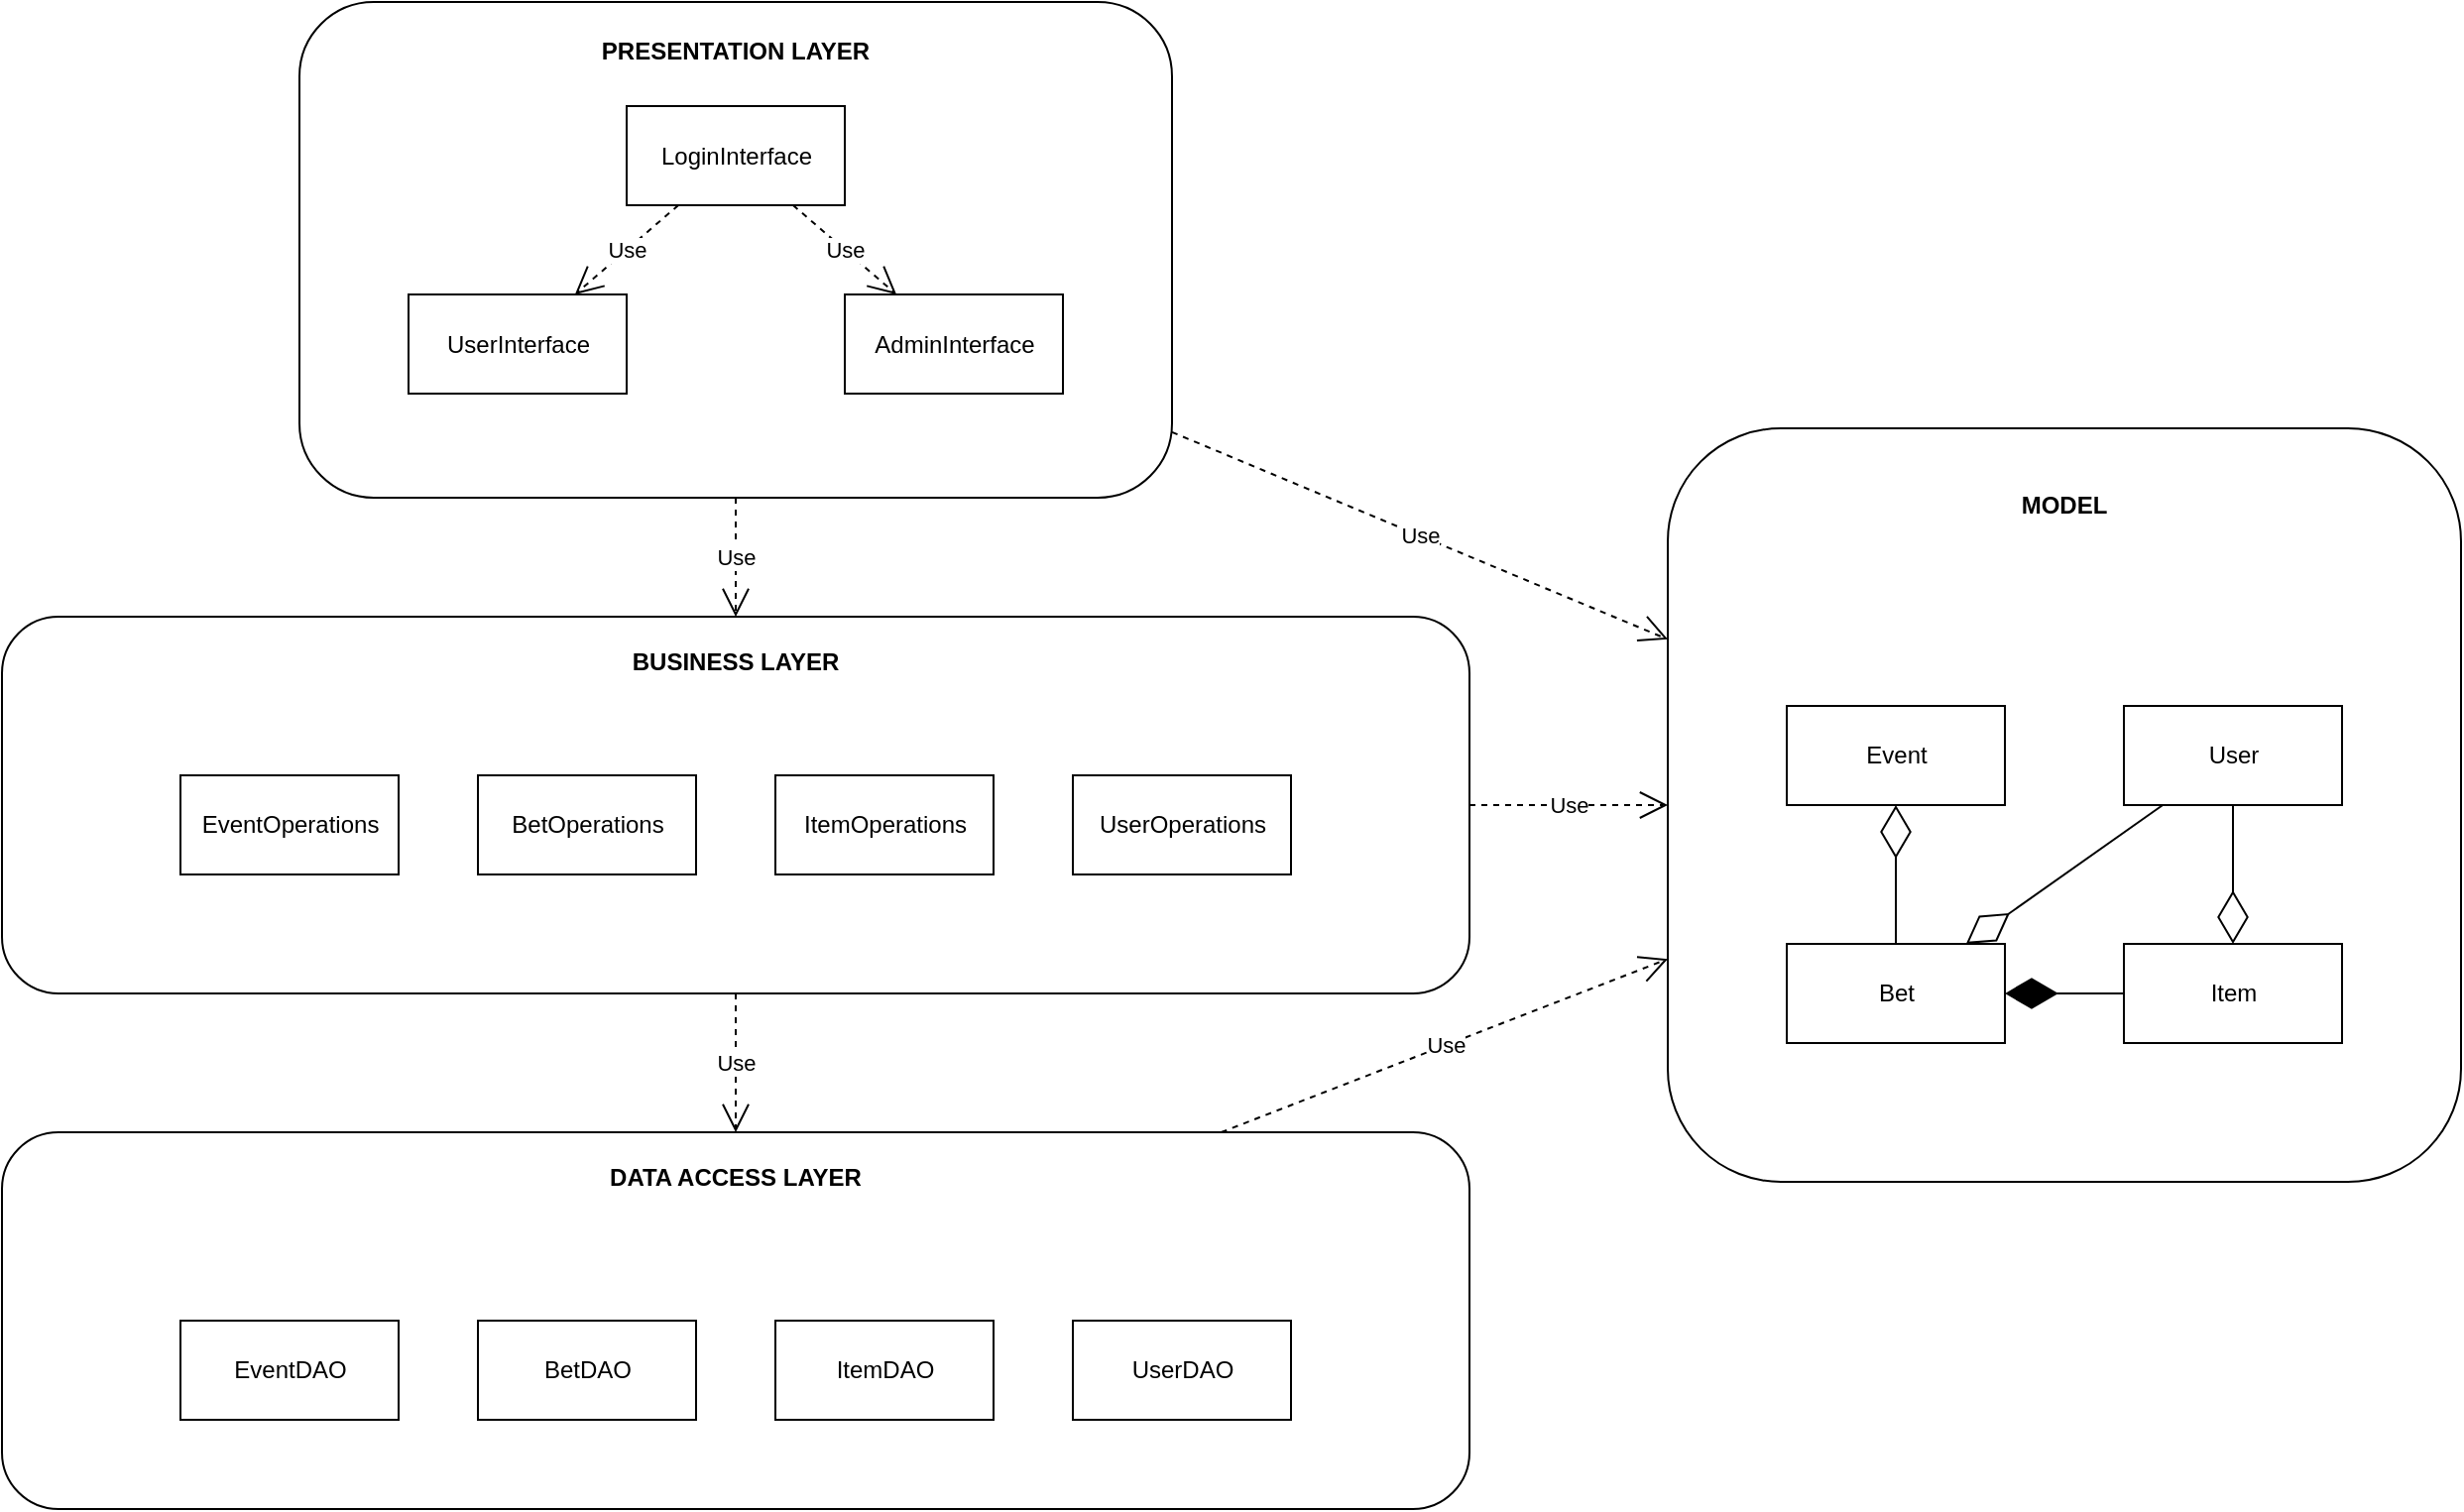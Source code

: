 <mxfile version="10.6.7"><diagram id="Mi6C8pucads6fe4_JNBc" name="Page-1"><mxGraphModel dx="2500" dy="1066" grid="1" gridSize="10" guides="1" tooltips="1" connect="1" arrows="1" fold="1" page="1" pageScale="1" pageWidth="850" pageHeight="1100" math="0" shadow="0"><root><mxCell id="0"/><mxCell id="1" parent="0"/><mxCell id="1KgFzD2pOisv42xuh-rv-37" value="&lt;b&gt;MODEL&lt;br&gt;&lt;br&gt;&lt;br&gt;&lt;br&gt;&lt;br&gt;&lt;br&gt;&lt;br&gt;&lt;br&gt;&lt;br&gt;&lt;br&gt;&lt;br&gt;&lt;br&gt;&lt;br&gt;&lt;br&gt;&lt;br&gt;&lt;br&gt;&lt;br&gt;&lt;br&gt;&lt;br&gt;&lt;br&gt;&lt;br&gt;&lt;/b&gt;&lt;br&gt;" style="rounded=1;whiteSpace=wrap;html=1;" vertex="1" parent="1"><mxGeometry x="990" y="235" width="400" height="380" as="geometry"/></mxCell><mxCell id="1KgFzD2pOisv42xuh-rv-11" value="&lt;b&gt;BUSINESS LAYER&lt;br&gt;&lt;br&gt;&lt;br&gt;&lt;br&gt;&lt;br&gt;&lt;br&gt;&lt;br&gt;&lt;br&gt;&lt;br&gt;&lt;br&gt;&lt;/b&gt;&lt;br&gt;" style="rounded=1;whiteSpace=wrap;html=1;" vertex="1" parent="1"><mxGeometry x="150" y="330" width="740" height="190" as="geometry"/></mxCell><mxCell id="1KgFzD2pOisv42xuh-rv-4" value="&lt;b&gt;PRESENTATION LAYER&lt;br&gt;&lt;br&gt;&lt;br&gt;&lt;br&gt;&lt;br&gt;&lt;br&gt;&lt;br&gt;&lt;br&gt;&lt;br&gt;&lt;br&gt;&lt;br&gt;&lt;br&gt;&lt;br&gt;&lt;br&gt;&lt;/b&gt;&lt;br&gt;" style="rounded=1;whiteSpace=wrap;html=1;" vertex="1" parent="1"><mxGeometry x="300" y="20" width="440" height="250" as="geometry"/></mxCell><mxCell id="1KgFzD2pOisv42xuh-rv-1" value="LoginInterface" style="html=1;" vertex="1" parent="1"><mxGeometry x="465" y="72.5" width="110" height="50" as="geometry"/></mxCell><mxCell id="1KgFzD2pOisv42xuh-rv-2" value="UserInterface" style="html=1;" vertex="1" parent="1"><mxGeometry x="355" y="167.5" width="110" height="50" as="geometry"/></mxCell><mxCell id="1KgFzD2pOisv42xuh-rv-3" value="AdminInterface" style="html=1;" vertex="1" parent="1"><mxGeometry x="575" y="167.5" width="110" height="50" as="geometry"/></mxCell><mxCell id="1KgFzD2pOisv42xuh-rv-5" value="Use" style="endArrow=open;endSize=12;dashed=1;html=1;" edge="1" parent="1" source="1KgFzD2pOisv42xuh-rv-1" target="1KgFzD2pOisv42xuh-rv-3"><mxGeometry width="160" relative="1" as="geometry"><mxPoint x="300" y="290" as="sourcePoint"/><mxPoint x="460" y="290" as="targetPoint"/></mxGeometry></mxCell><mxCell id="1KgFzD2pOisv42xuh-rv-6" value="Use" style="endArrow=open;endSize=12;dashed=1;html=1;" edge="1" parent="1" source="1KgFzD2pOisv42xuh-rv-1" target="1KgFzD2pOisv42xuh-rv-2"><mxGeometry width="160" relative="1" as="geometry"><mxPoint x="290" y="330" as="sourcePoint"/><mxPoint x="450" y="330" as="targetPoint"/></mxGeometry></mxCell><mxCell id="1KgFzD2pOisv42xuh-rv-7" value="EventOperations" style="html=1;" vertex="1" parent="1"><mxGeometry x="240" y="410" width="110" height="50" as="geometry"/></mxCell><mxCell id="1KgFzD2pOisv42xuh-rv-8" value="BetOperations" style="html=1;" vertex="1" parent="1"><mxGeometry x="390" y="410" width="110" height="50" as="geometry"/></mxCell><mxCell id="1KgFzD2pOisv42xuh-rv-9" value="ItemOperations" style="html=1;" vertex="1" parent="1"><mxGeometry x="540" y="410" width="110" height="50" as="geometry"/></mxCell><mxCell id="1KgFzD2pOisv42xuh-rv-10" value="UserOperations" style="html=1;" vertex="1" parent="1"><mxGeometry x="690" y="410" width="110" height="50" as="geometry"/></mxCell><mxCell id="1KgFzD2pOisv42xuh-rv-12" value="Use" style="endArrow=open;endSize=12;dashed=1;html=1;" edge="1" parent="1" source="1KgFzD2pOisv42xuh-rv-4" target="1KgFzD2pOisv42xuh-rv-11"><mxGeometry width="160" relative="1" as="geometry"><mxPoint x="150" y="540" as="sourcePoint"/><mxPoint x="310" y="540" as="targetPoint"/></mxGeometry></mxCell><mxCell id="1KgFzD2pOisv42xuh-rv-19" value="&lt;b&gt;DATA ACCESS LAYER&lt;br&gt;&lt;br&gt;&lt;br&gt;&lt;br&gt;&lt;br&gt;&lt;br&gt;&lt;br&gt;&lt;br&gt;&lt;br&gt;&lt;br&gt;&lt;/b&gt;&lt;br&gt;" style="rounded=1;whiteSpace=wrap;html=1;" vertex="1" parent="1"><mxGeometry x="150" y="590" width="740" height="190" as="geometry"/></mxCell><mxCell id="1KgFzD2pOisv42xuh-rv-20" value="EventDAO" style="html=1;" vertex="1" parent="1"><mxGeometry x="240" y="685" width="110" height="50" as="geometry"/></mxCell><mxCell id="1KgFzD2pOisv42xuh-rv-21" value="BetDAO" style="html=1;" vertex="1" parent="1"><mxGeometry x="390" y="685" width="110" height="50" as="geometry"/></mxCell><mxCell id="1KgFzD2pOisv42xuh-rv-22" value="ItemDAO" style="html=1;" vertex="1" parent="1"><mxGeometry x="540" y="685" width="110" height="50" as="geometry"/></mxCell><mxCell id="1KgFzD2pOisv42xuh-rv-23" value="UserDAO" style="html=1;" vertex="1" parent="1"><mxGeometry x="690" y="685" width="110" height="50" as="geometry"/></mxCell><mxCell id="1KgFzD2pOisv42xuh-rv-24" value="Use" style="endArrow=open;endSize=12;dashed=1;html=1;" edge="1" parent="1" target="1KgFzD2pOisv42xuh-rv-19" source="1KgFzD2pOisv42xuh-rv-11"><mxGeometry width="160" relative="1" as="geometry"><mxPoint x="510" y="560" as="sourcePoint"/><mxPoint x="300" y="830" as="targetPoint"/></mxGeometry></mxCell><mxCell id="1KgFzD2pOisv42xuh-rv-25" value="Item" style="html=1;" vertex="1" parent="1"><mxGeometry x="1220" y="495" width="110" height="50" as="geometry"/></mxCell><mxCell id="1KgFzD2pOisv42xuh-rv-26" value="Bet" style="html=1;" vertex="1" parent="1"><mxGeometry x="1050" y="495" width="110" height="50" as="geometry"/></mxCell><mxCell id="1KgFzD2pOisv42xuh-rv-27" value="Event" style="html=1;" vertex="1" parent="1"><mxGeometry x="1050" y="375" width="110" height="50" as="geometry"/></mxCell><mxCell id="1KgFzD2pOisv42xuh-rv-28" value="User" style="html=1;" vertex="1" parent="1"><mxGeometry x="1220" y="375" width="110" height="50" as="geometry"/></mxCell><mxCell id="1KgFzD2pOisv42xuh-rv-32" value="" style="endArrow=diamondThin;endFill=1;endSize=24;html=1;" edge="1" parent="1" source="1KgFzD2pOisv42xuh-rv-25" target="1KgFzD2pOisv42xuh-rv-26"><mxGeometry width="160" relative="1" as="geometry"><mxPoint x="980" y="780" as="sourcePoint"/><mxPoint x="1140" y="780" as="targetPoint"/></mxGeometry></mxCell><mxCell id="1KgFzD2pOisv42xuh-rv-33" value="" style="endArrow=diamondThin;endFill=0;endSize=24;html=1;" edge="1" parent="1" source="1KgFzD2pOisv42xuh-rv-28" target="1KgFzD2pOisv42xuh-rv-26"><mxGeometry width="160" relative="1" as="geometry"><mxPoint x="980" y="830" as="sourcePoint"/><mxPoint x="1140" y="830" as="targetPoint"/></mxGeometry></mxCell><mxCell id="1KgFzD2pOisv42xuh-rv-35" value="" style="endArrow=diamondThin;endFill=0;endSize=24;html=1;" edge="1" parent="1" source="1KgFzD2pOisv42xuh-rv-28" target="1KgFzD2pOisv42xuh-rv-25"><mxGeometry width="160" relative="1" as="geometry"><mxPoint x="1000" y="635" as="sourcePoint"/><mxPoint x="1000" y="545" as="targetPoint"/></mxGeometry></mxCell><mxCell id="1KgFzD2pOisv42xuh-rv-36" value="" style="endArrow=diamondThin;endFill=0;endSize=24;html=1;" edge="1" parent="1" source="1KgFzD2pOisv42xuh-rv-26" target="1KgFzD2pOisv42xuh-rv-27"><mxGeometry width="160" relative="1" as="geometry"><mxPoint x="1290" y="825" as="sourcePoint"/><mxPoint x="1100" y="785" as="targetPoint"/></mxGeometry></mxCell><mxCell id="1KgFzD2pOisv42xuh-rv-38" value="Use" style="endArrow=open;endSize=12;dashed=1;html=1;" edge="1" parent="1" source="1KgFzD2pOisv42xuh-rv-19" target="1KgFzD2pOisv42xuh-rv-37"><mxGeometry width="160" relative="1" as="geometry"><mxPoint x="150" y="800" as="sourcePoint"/><mxPoint x="310" y="800" as="targetPoint"/></mxGeometry></mxCell><mxCell id="1KgFzD2pOisv42xuh-rv-39" value="Use" style="endArrow=open;endSize=12;dashed=1;html=1;" edge="1" parent="1" source="1KgFzD2pOisv42xuh-rv-11" target="1KgFzD2pOisv42xuh-rv-37"><mxGeometry width="160" relative="1" as="geometry"><mxPoint x="140" y="840" as="sourcePoint"/><mxPoint x="300" y="840" as="targetPoint"/></mxGeometry></mxCell><mxCell id="1KgFzD2pOisv42xuh-rv-40" value="Use" style="endArrow=open;endSize=12;dashed=1;html=1;" edge="1" parent="1" source="1KgFzD2pOisv42xuh-rv-4" target="1KgFzD2pOisv42xuh-rv-37"><mxGeometry width="160" relative="1" as="geometry"><mxPoint x="130" y="880" as="sourcePoint"/><mxPoint x="290" y="880" as="targetPoint"/></mxGeometry></mxCell></root></mxGraphModel></diagram></mxfile>
